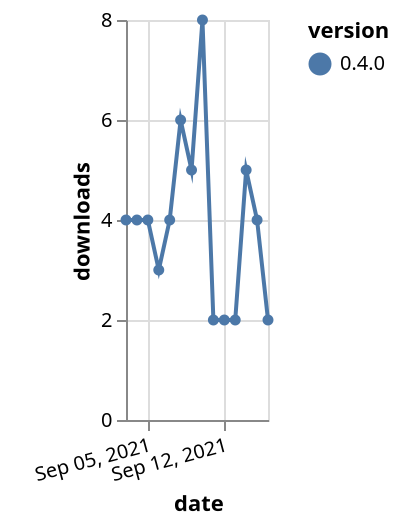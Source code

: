 {"$schema": "https://vega.github.io/schema/vega-lite/v5.json", "description": "A simple bar chart with embedded data.", "data": {"values": [{"date": "2021-09-03", "total": 5322, "delta": 4, "version": "0.4.0"}, {"date": "2021-09-04", "total": 5326, "delta": 4, "version": "0.4.0"}, {"date": "2021-09-05", "total": 5330, "delta": 4, "version": "0.4.0"}, {"date": "2021-09-06", "total": 5333, "delta": 3, "version": "0.4.0"}, {"date": "2021-09-07", "total": 5337, "delta": 4, "version": "0.4.0"}, {"date": "2021-09-08", "total": 5343, "delta": 6, "version": "0.4.0"}, {"date": "2021-09-09", "total": 5348, "delta": 5, "version": "0.4.0"}, {"date": "2021-09-10", "total": 5356, "delta": 8, "version": "0.4.0"}, {"date": "2021-09-11", "total": 5358, "delta": 2, "version": "0.4.0"}, {"date": "2021-09-12", "total": 5360, "delta": 2, "version": "0.4.0"}, {"date": "2021-09-13", "total": 5362, "delta": 2, "version": "0.4.0"}, {"date": "2021-09-14", "total": 5367, "delta": 5, "version": "0.4.0"}, {"date": "2021-09-15", "total": 5371, "delta": 4, "version": "0.4.0"}, {"date": "2021-09-16", "total": 5373, "delta": 2, "version": "0.4.0"}]}, "width": "container", "mark": {"type": "line", "point": {"filled": true}}, "encoding": {"x": {"field": "date", "type": "temporal", "timeUnit": "yearmonthdate", "title": "date", "axis": {"labelAngle": -15}}, "y": {"field": "delta", "type": "quantitative", "title": "downloads"}, "color": {"field": "version", "type": "nominal"}, "tooltip": {"field": "delta"}}}